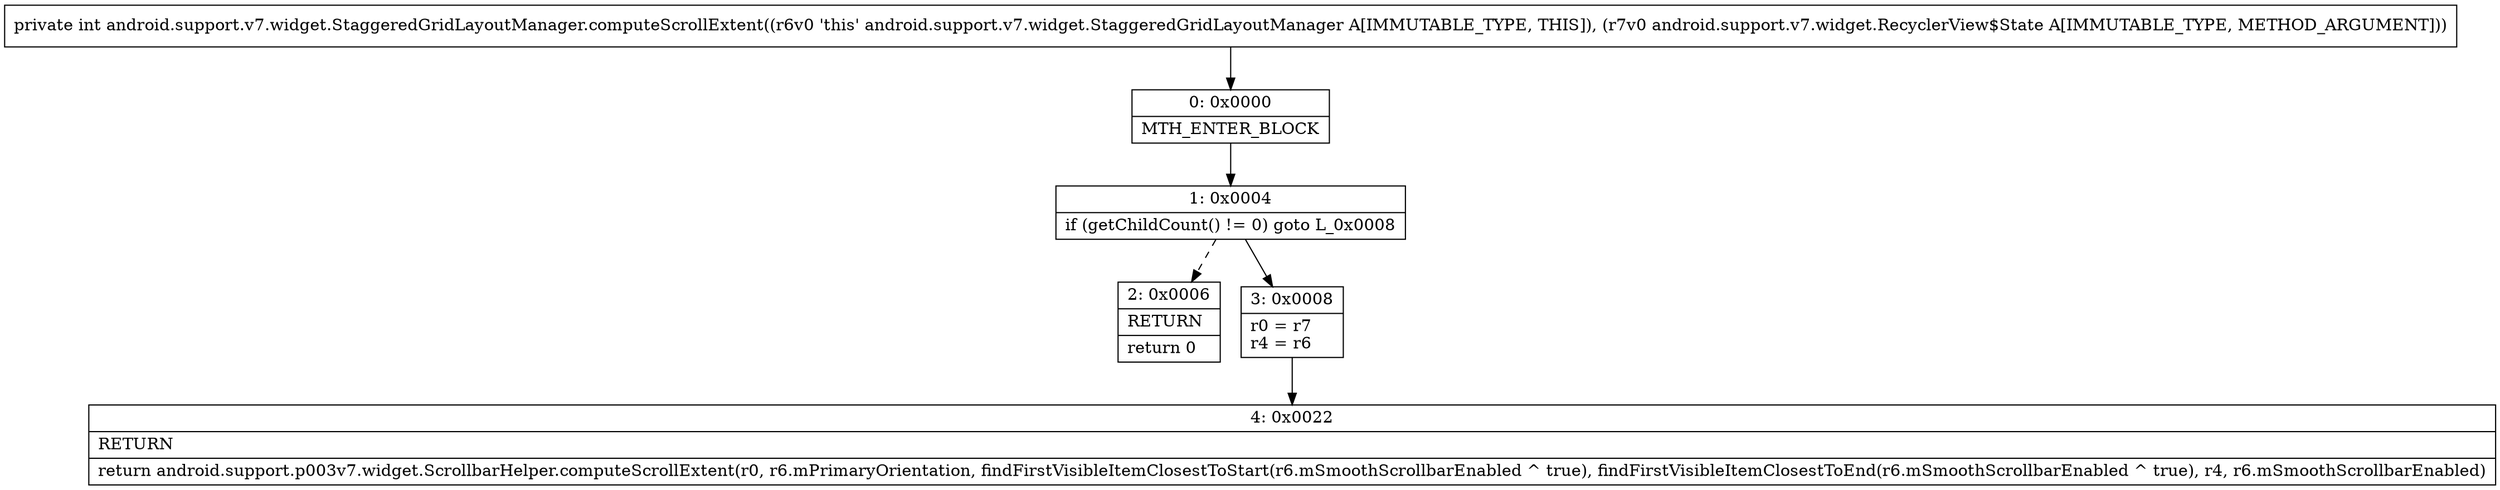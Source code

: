 digraph "CFG forandroid.support.v7.widget.StaggeredGridLayoutManager.computeScrollExtent(Landroid\/support\/v7\/widget\/RecyclerView$State;)I" {
Node_0 [shape=record,label="{0\:\ 0x0000|MTH_ENTER_BLOCK\l}"];
Node_1 [shape=record,label="{1\:\ 0x0004|if (getChildCount() != 0) goto L_0x0008\l}"];
Node_2 [shape=record,label="{2\:\ 0x0006|RETURN\l|return 0\l}"];
Node_3 [shape=record,label="{3\:\ 0x0008|r0 = r7\lr4 = r6\l}"];
Node_4 [shape=record,label="{4\:\ 0x0022|RETURN\l|return android.support.p003v7.widget.ScrollbarHelper.computeScrollExtent(r0, r6.mPrimaryOrientation, findFirstVisibleItemClosestToStart(r6.mSmoothScrollbarEnabled ^ true), findFirstVisibleItemClosestToEnd(r6.mSmoothScrollbarEnabled ^ true), r4, r6.mSmoothScrollbarEnabled)\l}"];
MethodNode[shape=record,label="{private int android.support.v7.widget.StaggeredGridLayoutManager.computeScrollExtent((r6v0 'this' android.support.v7.widget.StaggeredGridLayoutManager A[IMMUTABLE_TYPE, THIS]), (r7v0 android.support.v7.widget.RecyclerView$State A[IMMUTABLE_TYPE, METHOD_ARGUMENT])) }"];
MethodNode -> Node_0;
Node_0 -> Node_1;
Node_1 -> Node_2[style=dashed];
Node_1 -> Node_3;
Node_3 -> Node_4;
}

